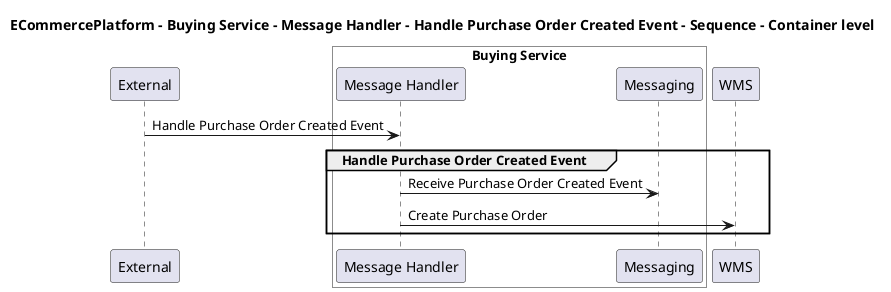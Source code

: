 @startuml

title ECommercePlatform - Buying Service - Message Handler - Handle Purchase Order Created Event - Sequence - Container level

participant "External" as C4InterFlow.SoftwareSystems.ExternalSystem

box "Buying Service" #White
    participant "Message Handler" as ECommercePlatform.SoftwareSystems.BuyingService.Containers.MessageHandler
    participant "Messaging" as ECommercePlatform.SoftwareSystems.BuyingService.Containers.Messaging
end box

participant "WMS" as ECommercePlatform.SoftwareSystems.WMS

C4InterFlow.SoftwareSystems.ExternalSystem -> ECommercePlatform.SoftwareSystems.BuyingService.Containers.MessageHandler : Handle Purchase Order Created Event
group Handle Purchase Order Created Event
ECommercePlatform.SoftwareSystems.BuyingService.Containers.MessageHandler -> ECommercePlatform.SoftwareSystems.BuyingService.Containers.Messaging : Receive Purchase Order Created Event
ECommercePlatform.SoftwareSystems.BuyingService.Containers.MessageHandler -> ECommercePlatform.SoftwareSystems.WMS : Create Purchase Order
end


@enduml
